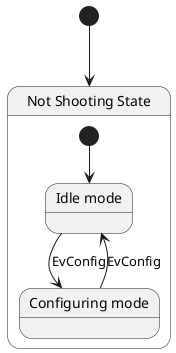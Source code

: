 {
  "sha1": "qde8hc1ysy5rbgftmc2g8pau1qu8a11",
  "insertion": {
    "when": "2024-06-04T17:28:42.293Z",
    "user": "plantuml@gmail.com"
  }
}
@startuml

[*] --> NotShooting

state "Not Shooting State" as NotShooting {
  state "Idle mode" as Idle
  state "Configuring mode" as Configuring
  [*] --> Idle
  Idle --> Configuring : EvConfig
  Configuring --> Idle : EvConfig
}

@enduml
